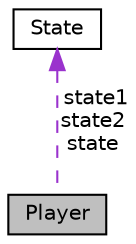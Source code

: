 digraph "Player"
{
 // LATEX_PDF_SIZE
  edge [fontname="Helvetica",fontsize="10",labelfontname="Helvetica",labelfontsize="10"];
  node [fontname="Helvetica",fontsize="10",shape=record];
  Node1 [label="Player",height=0.2,width=0.4,color="black", fillcolor="grey75", style="filled", fontcolor="black",tooltip=" "];
  Node2 -> Node1 [dir="back",color="darkorchid3",fontsize="10",style="dashed",label=" state1\nstate2\nstate" ,fontname="Helvetica"];
  Node2 [label="State",height=0.2,width=0.4,color="black", fillcolor="white", style="filled",URL="$structState.html",tooltip=" "];
}
